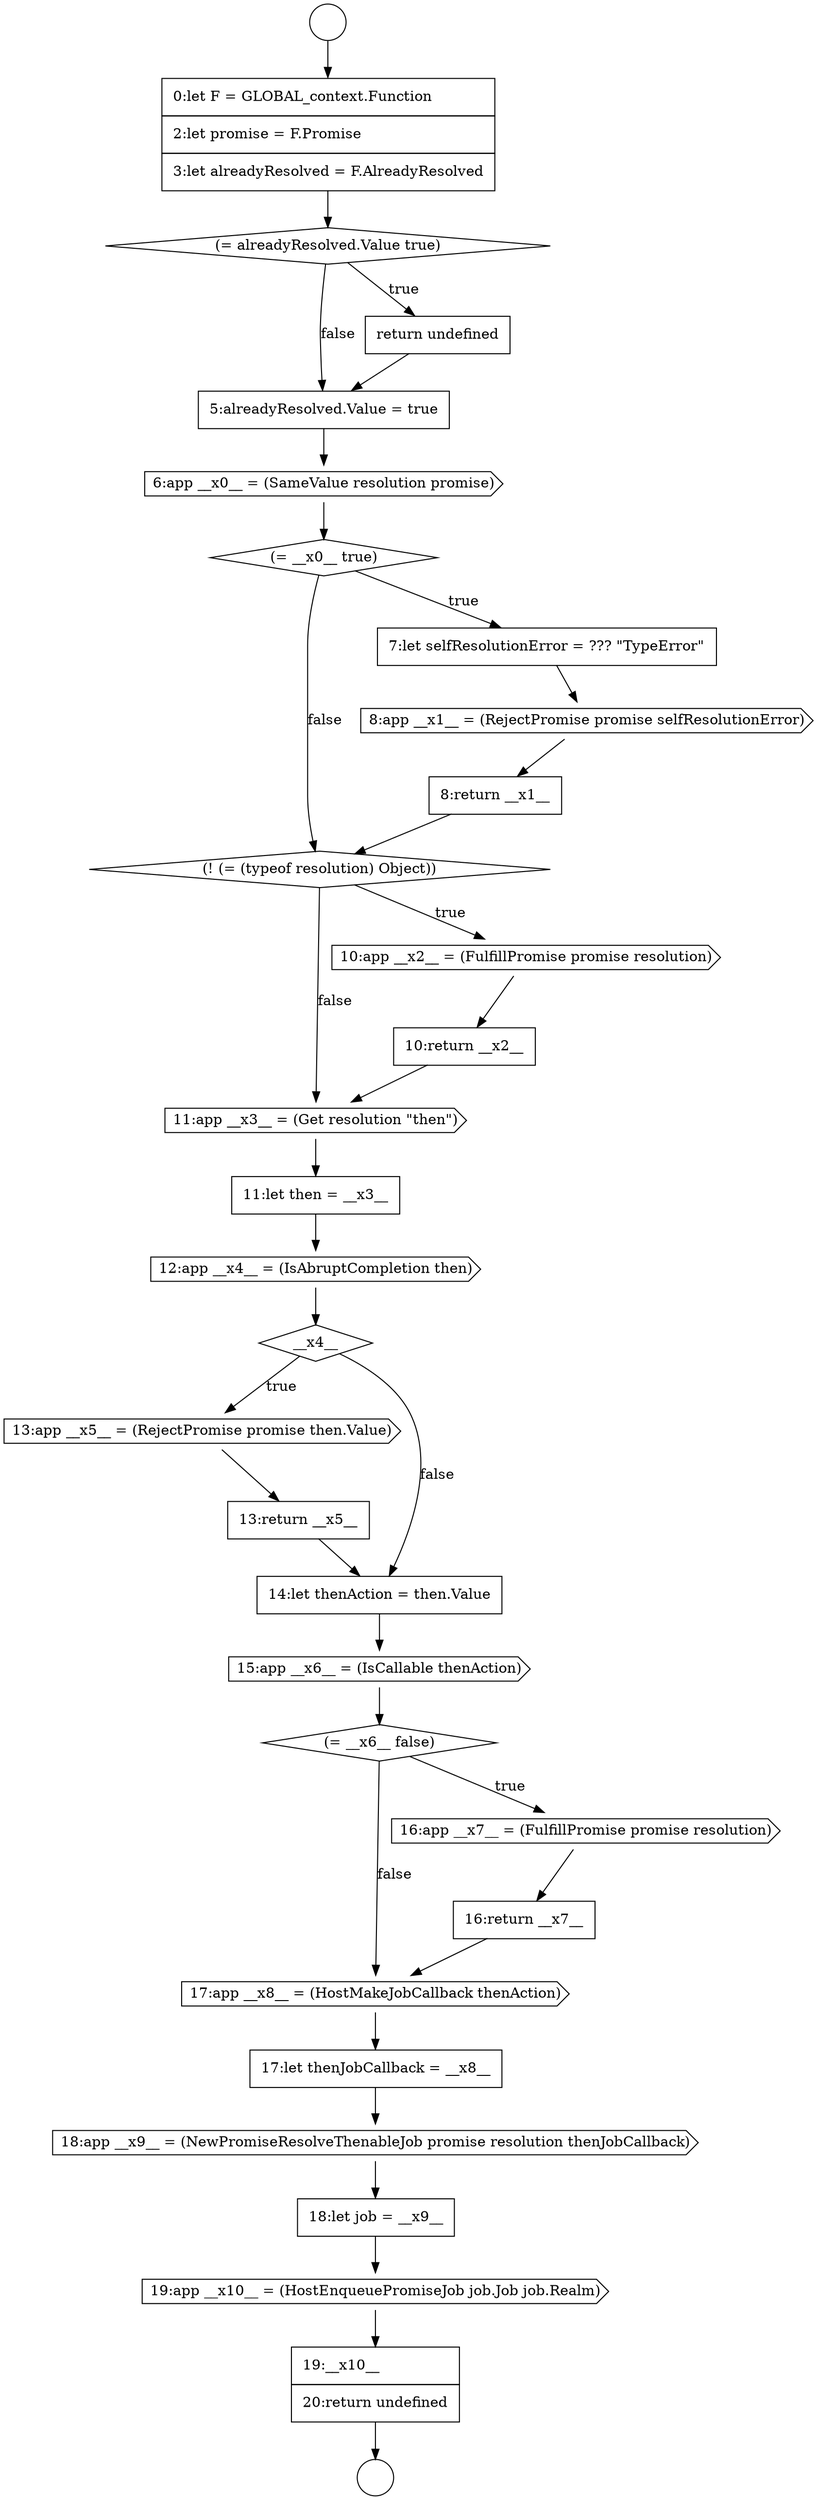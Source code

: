 digraph {
  node0 [shape=circle label=" " color="black" fillcolor="white" style=filled]
  node5 [shape=none, margin=0, label=<<font color="black">
    <table border="0" cellborder="1" cellspacing="0" cellpadding="10">
      <tr><td align="left">5:alreadyResolved.Value = true</td></tr>
    </table>
  </font>> color="black" fillcolor="white" style=filled]
  node10 [shape=none, margin=0, label=<<font color="black">
    <table border="0" cellborder="1" cellspacing="0" cellpadding="10">
      <tr><td align="left">8:return __x1__</td></tr>
    </table>
  </font>> color="black" fillcolor="white" style=filled]
  node14 [shape=cds, label=<<font color="black">11:app __x3__ = (Get resolution &quot;then&quot;)</font>> color="black" fillcolor="white" style=filled]
  node1 [shape=circle label=" " color="black" fillcolor="white" style=filled]
  node6 [shape=cds, label=<<font color="black">6:app __x0__ = (SameValue resolution promise)</font>> color="black" fillcolor="white" style=filled]
  node9 [shape=cds, label=<<font color="black">8:app __x1__ = (RejectPromise promise selfResolutionError)</font>> color="black" fillcolor="white" style=filled]
  node13 [shape=none, margin=0, label=<<font color="black">
    <table border="0" cellborder="1" cellspacing="0" cellpadding="10">
      <tr><td align="left">10:return __x2__</td></tr>
    </table>
  </font>> color="black" fillcolor="white" style=filled]
  node2 [shape=none, margin=0, label=<<font color="black">
    <table border="0" cellborder="1" cellspacing="0" cellpadding="10">
      <tr><td align="left">0:let F = GLOBAL_context.Function</td></tr>
      <tr><td align="left">2:let promise = F.Promise</td></tr>
      <tr><td align="left">3:let alreadyResolved = F.AlreadyResolved</td></tr>
    </table>
  </font>> color="black" fillcolor="white" style=filled]
  node17 [shape=diamond, label=<<font color="black">__x4__</font>> color="black" fillcolor="white" style=filled]
  node12 [shape=cds, label=<<font color="black">10:app __x2__ = (FulfillPromise promise resolution)</font>> color="black" fillcolor="white" style=filled]
  node7 [shape=diamond, label=<<font color="black">(= __x0__ true)</font>> color="black" fillcolor="white" style=filled]
  node3 [shape=diamond, label=<<font color="black">(= alreadyResolved.Value true)</font>> color="black" fillcolor="white" style=filled]
  node18 [shape=cds, label=<<font color="black">13:app __x5__ = (RejectPromise promise then.Value)</font>> color="black" fillcolor="white" style=filled]
  node16 [shape=cds, label=<<font color="black">12:app __x4__ = (IsAbruptCompletion then)</font>> color="black" fillcolor="white" style=filled]
  node11 [shape=diamond, label=<<font color="black">(! (= (typeof resolution) Object))</font>> color="black" fillcolor="white" style=filled]
  node8 [shape=none, margin=0, label=<<font color="black">
    <table border="0" cellborder="1" cellspacing="0" cellpadding="10">
      <tr><td align="left">7:let selfResolutionError = ??? &quot;TypeError&quot;</td></tr>
    </table>
  </font>> color="black" fillcolor="white" style=filled]
  node4 [shape=none, margin=0, label=<<font color="black">
    <table border="0" cellborder="1" cellspacing="0" cellpadding="10">
      <tr><td align="left">return undefined</td></tr>
    </table>
  </font>> color="black" fillcolor="white" style=filled]
  node15 [shape=none, margin=0, label=<<font color="black">
    <table border="0" cellborder="1" cellspacing="0" cellpadding="10">
      <tr><td align="left">11:let then = __x3__</td></tr>
    </table>
  </font>> color="black" fillcolor="white" style=filled]
  node24 [shape=none, margin=0, label=<<font color="black">
    <table border="0" cellborder="1" cellspacing="0" cellpadding="10">
      <tr><td align="left">16:return __x7__</td></tr>
    </table>
  </font>> color="black" fillcolor="white" style=filled]
  node25 [shape=cds, label=<<font color="black">17:app __x8__ = (HostMakeJobCallback thenAction)</font>> color="black" fillcolor="white" style=filled]
  node20 [shape=none, margin=0, label=<<font color="black">
    <table border="0" cellborder="1" cellspacing="0" cellpadding="10">
      <tr><td align="left">14:let thenAction = then.Value</td></tr>
    </table>
  </font>> color="black" fillcolor="white" style=filled]
  node29 [shape=cds, label=<<font color="black">19:app __x10__ = (HostEnqueuePromiseJob job.Job job.Realm)</font>> color="black" fillcolor="white" style=filled]
  node28 [shape=none, margin=0, label=<<font color="black">
    <table border="0" cellborder="1" cellspacing="0" cellpadding="10">
      <tr><td align="left">18:let job = __x9__</td></tr>
    </table>
  </font>> color="black" fillcolor="white" style=filled]
  node21 [shape=cds, label=<<font color="black">15:app __x6__ = (IsCallable thenAction)</font>> color="black" fillcolor="white" style=filled]
  node22 [shape=diamond, label=<<font color="black">(= __x6__ false)</font>> color="black" fillcolor="white" style=filled]
  node27 [shape=cds, label=<<font color="black">18:app __x9__ = (NewPromiseResolveThenableJob promise resolution thenJobCallback)</font>> color="black" fillcolor="white" style=filled]
  node26 [shape=none, margin=0, label=<<font color="black">
    <table border="0" cellborder="1" cellspacing="0" cellpadding="10">
      <tr><td align="left">17:let thenJobCallback = __x8__</td></tr>
    </table>
  </font>> color="black" fillcolor="white" style=filled]
  node23 [shape=cds, label=<<font color="black">16:app __x7__ = (FulfillPromise promise resolution)</font>> color="black" fillcolor="white" style=filled]
  node30 [shape=none, margin=0, label=<<font color="black">
    <table border="0" cellborder="1" cellspacing="0" cellpadding="10">
      <tr><td align="left">19:__x10__</td></tr>
      <tr><td align="left">20:return undefined</td></tr>
    </table>
  </font>> color="black" fillcolor="white" style=filled]
  node19 [shape=none, margin=0, label=<<font color="black">
    <table border="0" cellborder="1" cellspacing="0" cellpadding="10">
      <tr><td align="left">13:return __x5__</td></tr>
    </table>
  </font>> color="black" fillcolor="white" style=filled]
  node5 -> node6 [ color="black"]
  node18 -> node19 [ color="black"]
  node7 -> node8 [label=<<font color="black">true</font>> color="black"]
  node7 -> node11 [label=<<font color="black">false</font>> color="black"]
  node0 -> node2 [ color="black"]
  node6 -> node7 [ color="black"]
  node9 -> node10 [ color="black"]
  node27 -> node28 [ color="black"]
  node17 -> node18 [label=<<font color="black">true</font>> color="black"]
  node17 -> node20 [label=<<font color="black">false</font>> color="black"]
  node26 -> node27 [ color="black"]
  node10 -> node11 [ color="black"]
  node25 -> node26 [ color="black"]
  node16 -> node17 [ color="black"]
  node28 -> node29 [ color="black"]
  node29 -> node30 [ color="black"]
  node2 -> node3 [ color="black"]
  node3 -> node4 [label=<<font color="black">true</font>> color="black"]
  node3 -> node5 [label=<<font color="black">false</font>> color="black"]
  node15 -> node16 [ color="black"]
  node19 -> node20 [ color="black"]
  node13 -> node14 [ color="black"]
  node22 -> node23 [label=<<font color="black">true</font>> color="black"]
  node22 -> node25 [label=<<font color="black">false</font>> color="black"]
  node12 -> node13 [ color="black"]
  node11 -> node12 [label=<<font color="black">true</font>> color="black"]
  node11 -> node14 [label=<<font color="black">false</font>> color="black"]
  node23 -> node24 [ color="black"]
  node14 -> node15 [ color="black"]
  node4 -> node5 [ color="black"]
  node30 -> node1 [ color="black"]
  node8 -> node9 [ color="black"]
  node21 -> node22 [ color="black"]
  node20 -> node21 [ color="black"]
  node24 -> node25 [ color="black"]
}
